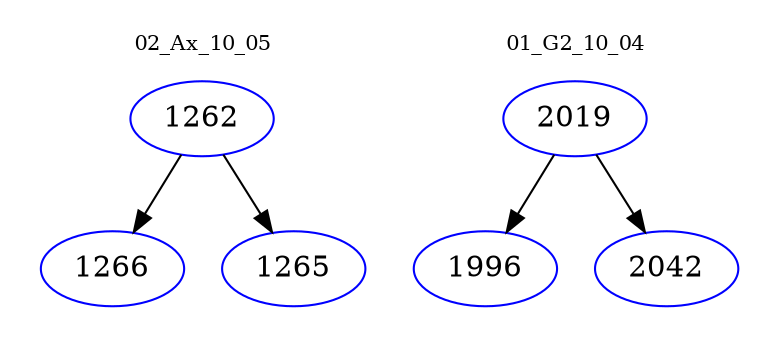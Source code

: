 digraph{
subgraph cluster_0 {
color = white
label = "02_Ax_10_05";
fontsize=10;
T0_1262 [label="1262", color="blue"]
T0_1262 -> T0_1266 [color="black"]
T0_1266 [label="1266", color="blue"]
T0_1262 -> T0_1265 [color="black"]
T0_1265 [label="1265", color="blue"]
}
subgraph cluster_1 {
color = white
label = "01_G2_10_04";
fontsize=10;
T1_2019 [label="2019", color="blue"]
T1_2019 -> T1_1996 [color="black"]
T1_1996 [label="1996", color="blue"]
T1_2019 -> T1_2042 [color="black"]
T1_2042 [label="2042", color="blue"]
}
}
